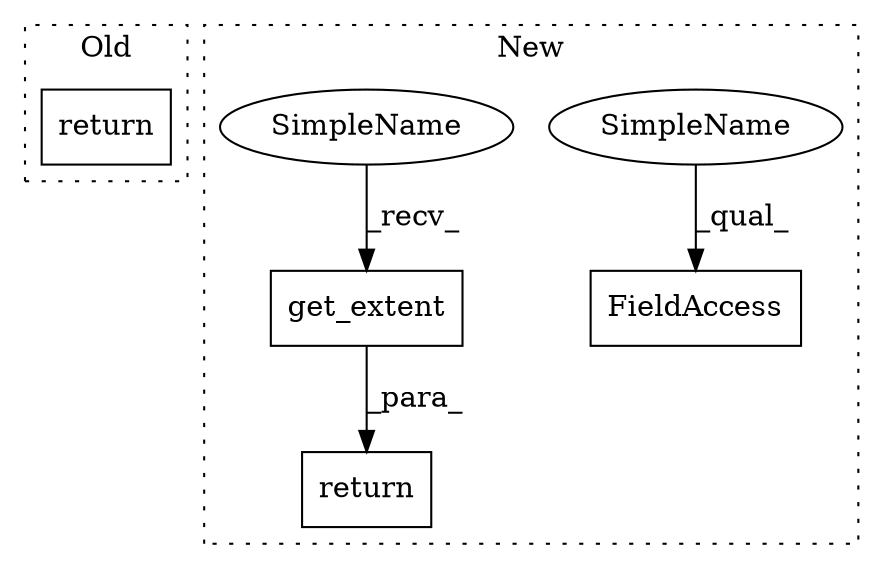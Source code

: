 digraph G {
subgraph cluster0 {
1 [label="return" a="41" s="5893" l="7" shape="box"];
label = "Old";
style="dotted";
}
subgraph cluster1 {
2 [label="get_extent" a="32" s="6890" l="12" shape="box"];
3 [label="return" a="41" s="6927" l="7" shape="box"];
4 [label="FieldAccess" a="22" s="6832" l="16" shape="box"];
5 [label="SimpleName" a="42" s="6832" l="4" shape="ellipse"];
6 [label="SimpleName" a="42" s="6885" l="4" shape="ellipse"];
label = "New";
style="dotted";
}
2 -> 3 [label="_para_"];
5 -> 4 [label="_qual_"];
6 -> 2 [label="_recv_"];
}